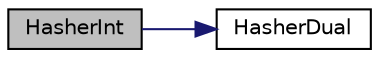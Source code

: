 digraph "HasherInt"
{
  bgcolor="transparent";
  edge [fontname="Helvetica",fontsize="10",labelfontname="Helvetica",labelfontsize="10"];
  node [fontname="Helvetica",fontsize="10",shape=record];
  rankdir="LR";
  Node1 [label="HasherInt",height=0.2,width=0.4,color="black", fillcolor="grey75", style="filled", fontcolor="black"];
  Node1 -> Node2 [color="midnightblue",fontsize="10",style="solid",fontname="Helvetica"];
  Node2 [label="HasherDual",height=0.2,width=0.4,color="black",URL="$a10974.html#a5a63cafd60e9de40ebff1720530e9776",tooltip="An optimized version of Hasher, returning dual hash values. "];
}

